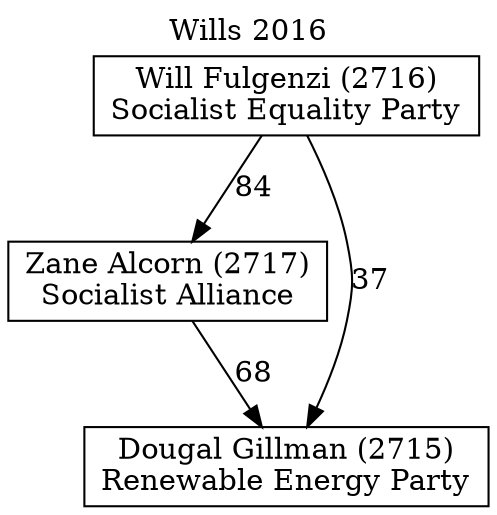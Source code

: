 // House preference flow
digraph "Dougal Gillman (2715)_Wills_2016" {
	graph [label="Wills 2016" labelloc=t mclimit=10]
	node [shape=box]
	"Zane Alcorn (2717)" [label="Zane Alcorn (2717)
Socialist Alliance"]
	"Will Fulgenzi (2716)" [label="Will Fulgenzi (2716)
Socialist Equality Party"]
	"Dougal Gillman (2715)" [label="Dougal Gillman (2715)
Renewable Energy Party"]
	"Zane Alcorn (2717)" -> "Dougal Gillman (2715)" [label=68]
	"Will Fulgenzi (2716)" -> "Dougal Gillman (2715)" [label=37]
	"Will Fulgenzi (2716)" -> "Zane Alcorn (2717)" [label=84]
}
